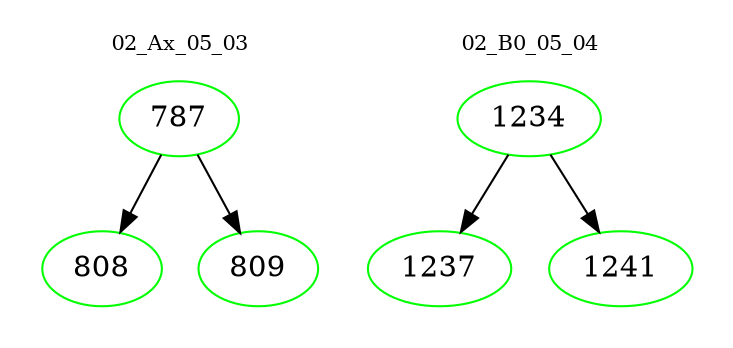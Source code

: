 digraph{
subgraph cluster_0 {
color = white
label = "02_Ax_05_03";
fontsize=10;
T0_787 [label="787", color="green"]
T0_787 -> T0_808 [color="black"]
T0_808 [label="808", color="green"]
T0_787 -> T0_809 [color="black"]
T0_809 [label="809", color="green"]
}
subgraph cluster_1 {
color = white
label = "02_B0_05_04";
fontsize=10;
T1_1234 [label="1234", color="green"]
T1_1234 -> T1_1237 [color="black"]
T1_1237 [label="1237", color="green"]
T1_1234 -> T1_1241 [color="black"]
T1_1241 [label="1241", color="green"]
}
}
